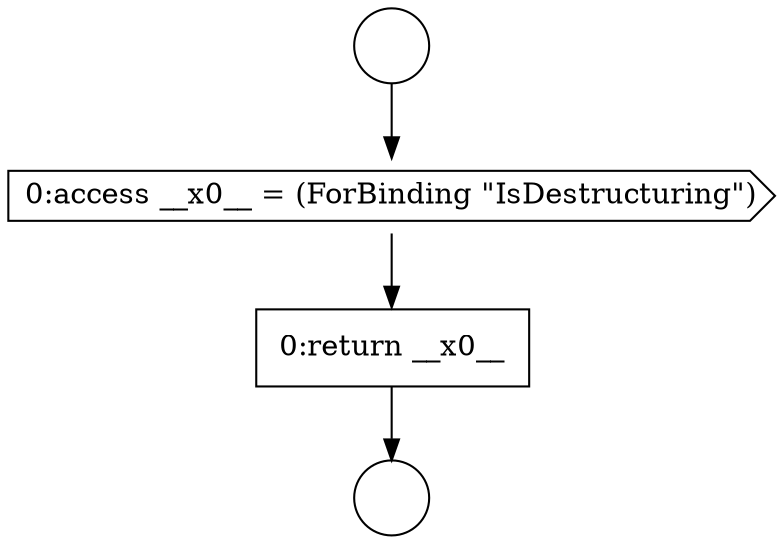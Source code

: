 digraph {
  node6520 [shape=circle label=" " color="black" fillcolor="white" style=filled]
  node6522 [shape=cds, label=<<font color="black">0:access __x0__ = (ForBinding &quot;IsDestructuring&quot;)</font>> color="black" fillcolor="white" style=filled]
  node6523 [shape=none, margin=0, label=<<font color="black">
    <table border="0" cellborder="1" cellspacing="0" cellpadding="10">
      <tr><td align="left">0:return __x0__</td></tr>
    </table>
  </font>> color="black" fillcolor="white" style=filled]
  node6521 [shape=circle label=" " color="black" fillcolor="white" style=filled]
  node6520 -> node6522 [ color="black"]
  node6522 -> node6523 [ color="black"]
  node6523 -> node6521 [ color="black"]
}
